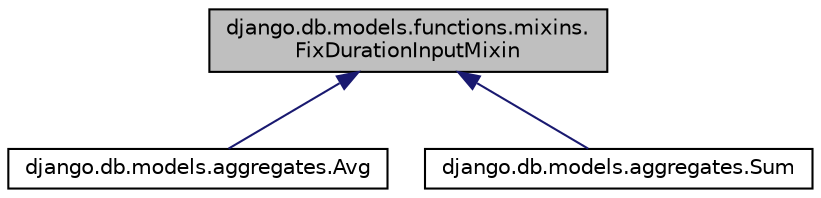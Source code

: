 digraph "django.db.models.functions.mixins.FixDurationInputMixin"
{
 // LATEX_PDF_SIZE
  edge [fontname="Helvetica",fontsize="10",labelfontname="Helvetica",labelfontsize="10"];
  node [fontname="Helvetica",fontsize="10",shape=record];
  Node1 [label="django.db.models.functions.mixins.\lFixDurationInputMixin",height=0.2,width=0.4,color="black", fillcolor="grey75", style="filled", fontcolor="black",tooltip=" "];
  Node1 -> Node2 [dir="back",color="midnightblue",fontsize="10",style="solid",fontname="Helvetica"];
  Node2 [label="django.db.models.aggregates.Avg",height=0.2,width=0.4,color="black", fillcolor="white", style="filled",URL="$dc/d03/classdjango_1_1db_1_1models_1_1aggregates_1_1_avg.html",tooltip=" "];
  Node1 -> Node3 [dir="back",color="midnightblue",fontsize="10",style="solid",fontname="Helvetica"];
  Node3 [label="django.db.models.aggregates.Sum",height=0.2,width=0.4,color="black", fillcolor="white", style="filled",URL="$dd/d81/classdjango_1_1db_1_1models_1_1aggregates_1_1_sum.html",tooltip=" "];
}
